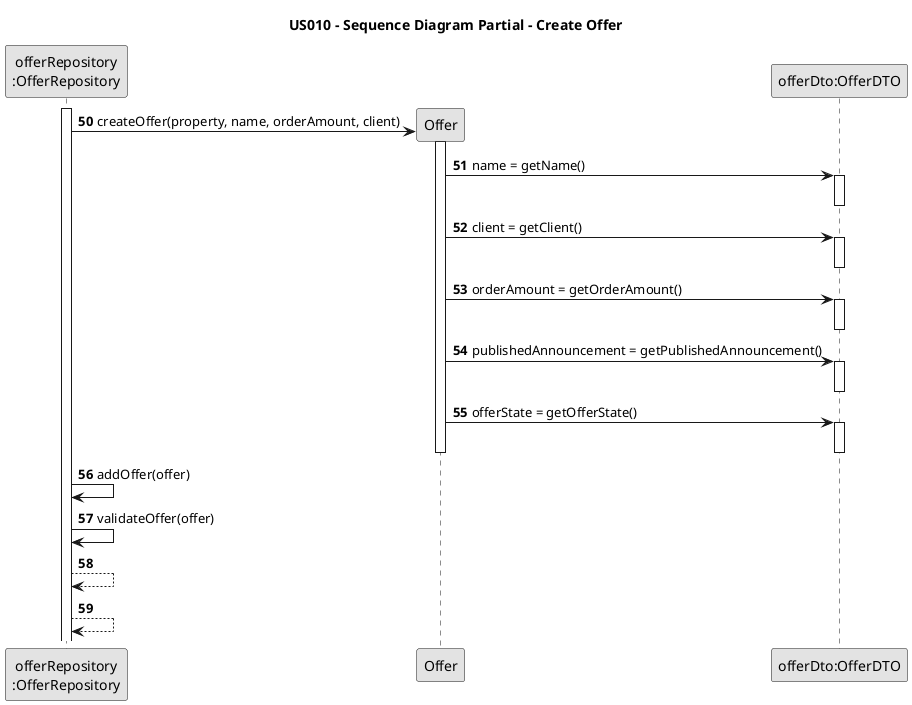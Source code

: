@startuml

skinparam monochrome true
skinparam packageStyle rectangle
skinparam shadowing false

title US010 - Sequence Diagram Partial - Create Offer

participant "offerRepository\n:OfferRepository" as OfferRepository
participant "Offer" as Offer
participant "offerDto:OfferDTO" as offerDto

autonumber 50

activate OfferRepository

OfferRepository -> Offer** : createOffer(property, name, orderAmount, client)
activate Offer

Offer -> offerDto : name = getName()
activate offerDto
deactivate offerDto

Offer -> offerDto : client = getClient()
activate offerDto
deactivate offerDto

Offer -> offerDto : orderAmount = getOrderAmount()
activate offerDto
deactivate offerDto

Offer -> offerDto : publishedAnnouncement = getPublishedAnnouncement()
activate offerDto
deactivate offerDto

Offer -> offerDto : offerState = getOfferState()
activate offerDto
deactivate offerDto

deactivate Offer



OfferRepository -> OfferRepository : addOffer(offer)

OfferRepository -> OfferRepository : validateOffer(offer)

OfferRepository --> OfferRepository

OfferRepository --> OfferRepository


@enduml